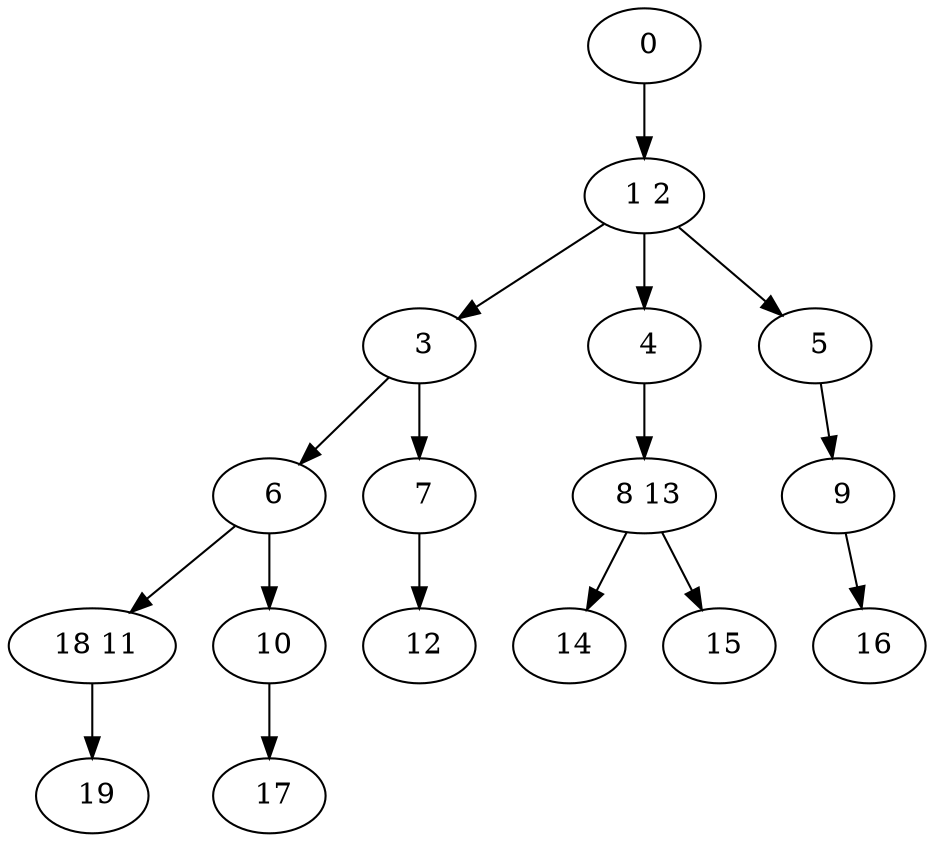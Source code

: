 digraph mytree {
" 3" -> " 6";
" 3" -> " 7";
" 6" -> " 18 11";
" 6" -> " 10";
" 7" -> " 12";
" 4" -> " 8 13";
" 8 13" -> " 14";
" 8 13" -> " 15";
" 5" -> " 9";
" 9" -> " 16";
" 18 11" -> " 19";
" 17";
" 10" -> " 17";
" 12";
" 16";
" 19";
" 14";
" 15";
" 1 2" -> " 3";
" 1 2" -> " 4";
" 1 2" -> " 5";
" 0" -> " 1 2";
}
